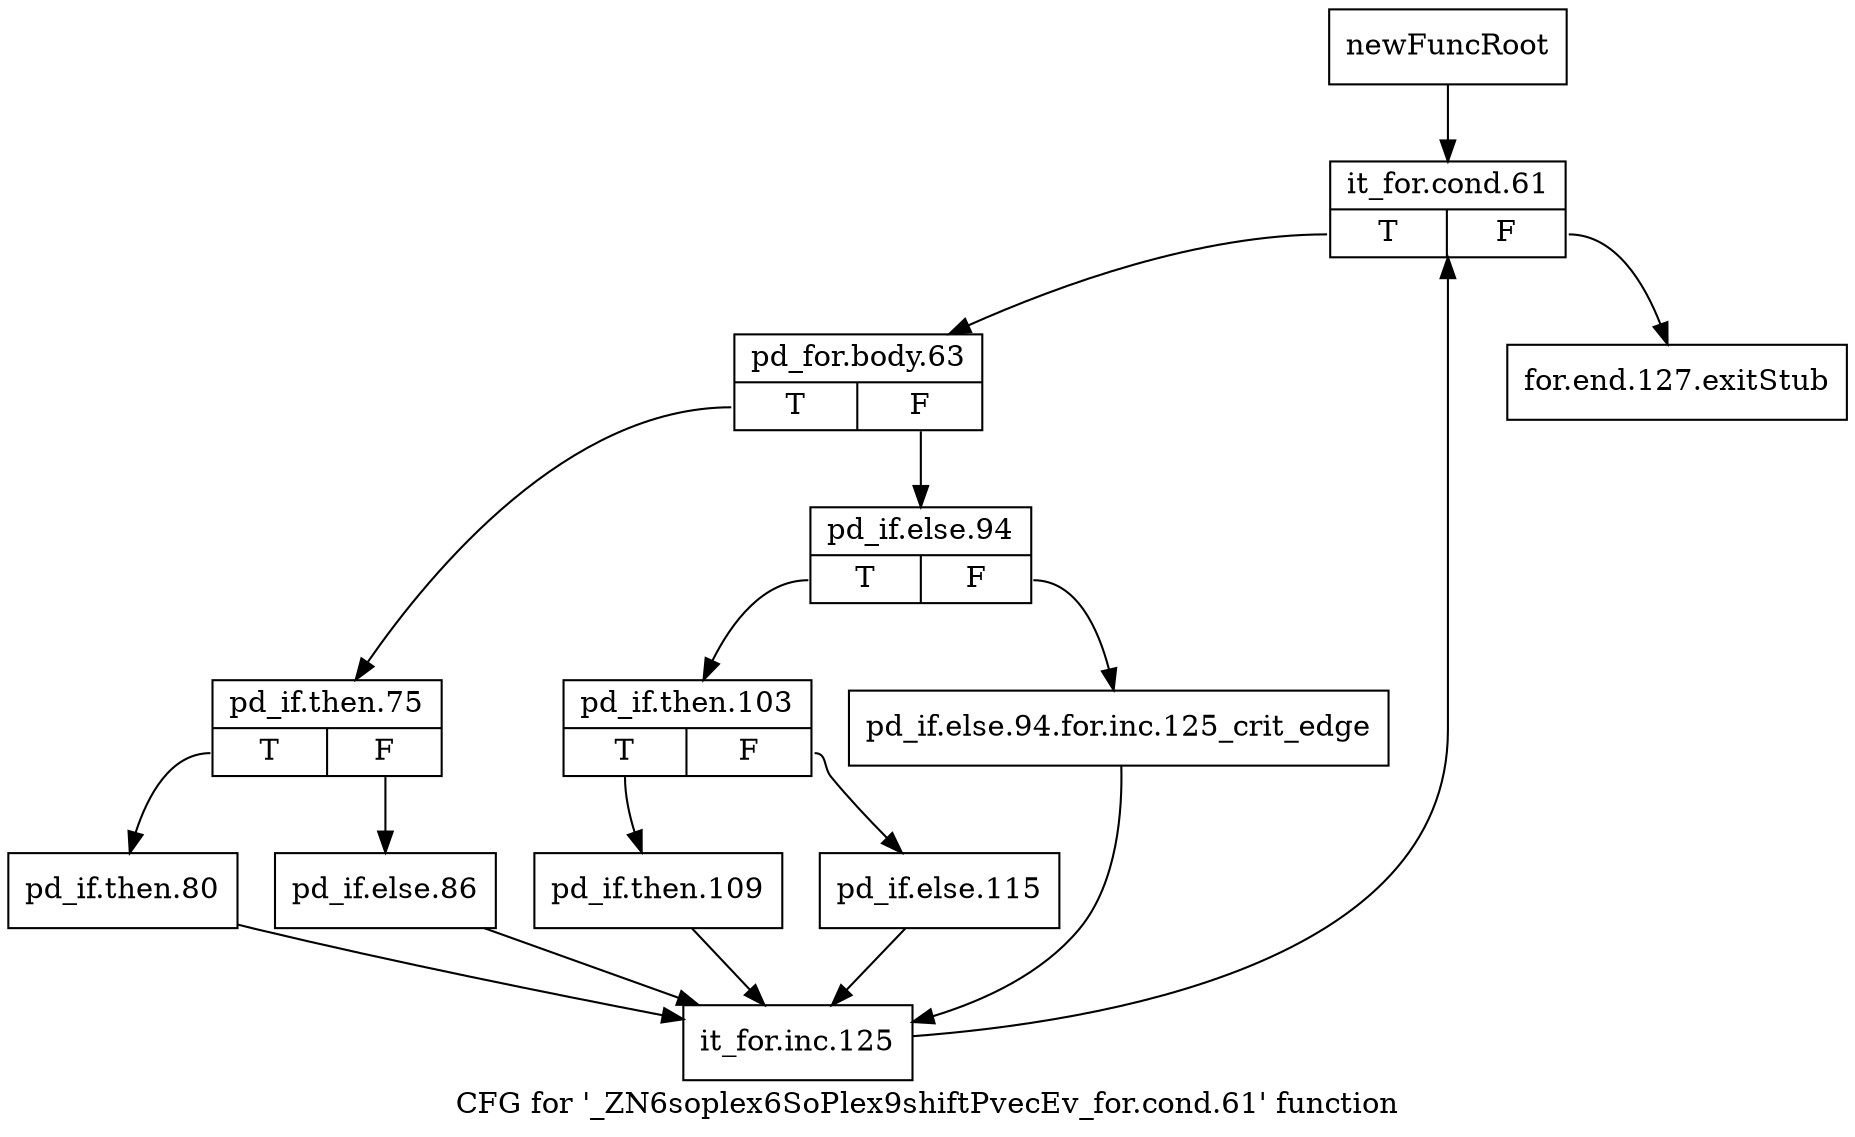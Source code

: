 digraph "CFG for '_ZN6soplex6SoPlex9shiftPvecEv_for.cond.61' function" {
	label="CFG for '_ZN6soplex6SoPlex9shiftPvecEv_for.cond.61' function";

	Node0x2eaa1b0 [shape=record,label="{newFuncRoot}"];
	Node0x2eaa1b0 -> Node0x2eaaa70;
	Node0x2eaaa20 [shape=record,label="{for.end.127.exitStub}"];
	Node0x2eaaa70 [shape=record,label="{it_for.cond.61|{<s0>T|<s1>F}}"];
	Node0x2eaaa70:s0 -> Node0x2eaaac0;
	Node0x2eaaa70:s1 -> Node0x2eaaa20;
	Node0x2eaaac0 [shape=record,label="{pd_for.body.63|{<s0>T|<s1>F}}"];
	Node0x2eaaac0:s0 -> Node0x2eaaca0;
	Node0x2eaaac0:s1 -> Node0x2eaab10;
	Node0x2eaab10 [shape=record,label="{pd_if.else.94|{<s0>T|<s1>F}}"];
	Node0x2eaab10:s0 -> Node0x2eaabb0;
	Node0x2eaab10:s1 -> Node0x2eaab60;
	Node0x2eaab60 [shape=record,label="{pd_if.else.94.for.inc.125_crit_edge}"];
	Node0x2eaab60 -> Node0x2eaad90;
	Node0x2eaabb0 [shape=record,label="{pd_if.then.103|{<s0>T|<s1>F}}"];
	Node0x2eaabb0:s0 -> Node0x2eaac50;
	Node0x2eaabb0:s1 -> Node0x2eaac00;
	Node0x2eaac00 [shape=record,label="{pd_if.else.115}"];
	Node0x2eaac00 -> Node0x2eaad90;
	Node0x2eaac50 [shape=record,label="{pd_if.then.109}"];
	Node0x2eaac50 -> Node0x2eaad90;
	Node0x2eaaca0 [shape=record,label="{pd_if.then.75|{<s0>T|<s1>F}}"];
	Node0x2eaaca0:s0 -> Node0x2eaad40;
	Node0x2eaaca0:s1 -> Node0x2eaacf0;
	Node0x2eaacf0 [shape=record,label="{pd_if.else.86}"];
	Node0x2eaacf0 -> Node0x2eaad90;
	Node0x2eaad40 [shape=record,label="{pd_if.then.80}"];
	Node0x2eaad40 -> Node0x2eaad90;
	Node0x2eaad90 [shape=record,label="{it_for.inc.125}"];
	Node0x2eaad90 -> Node0x2eaaa70;
}
